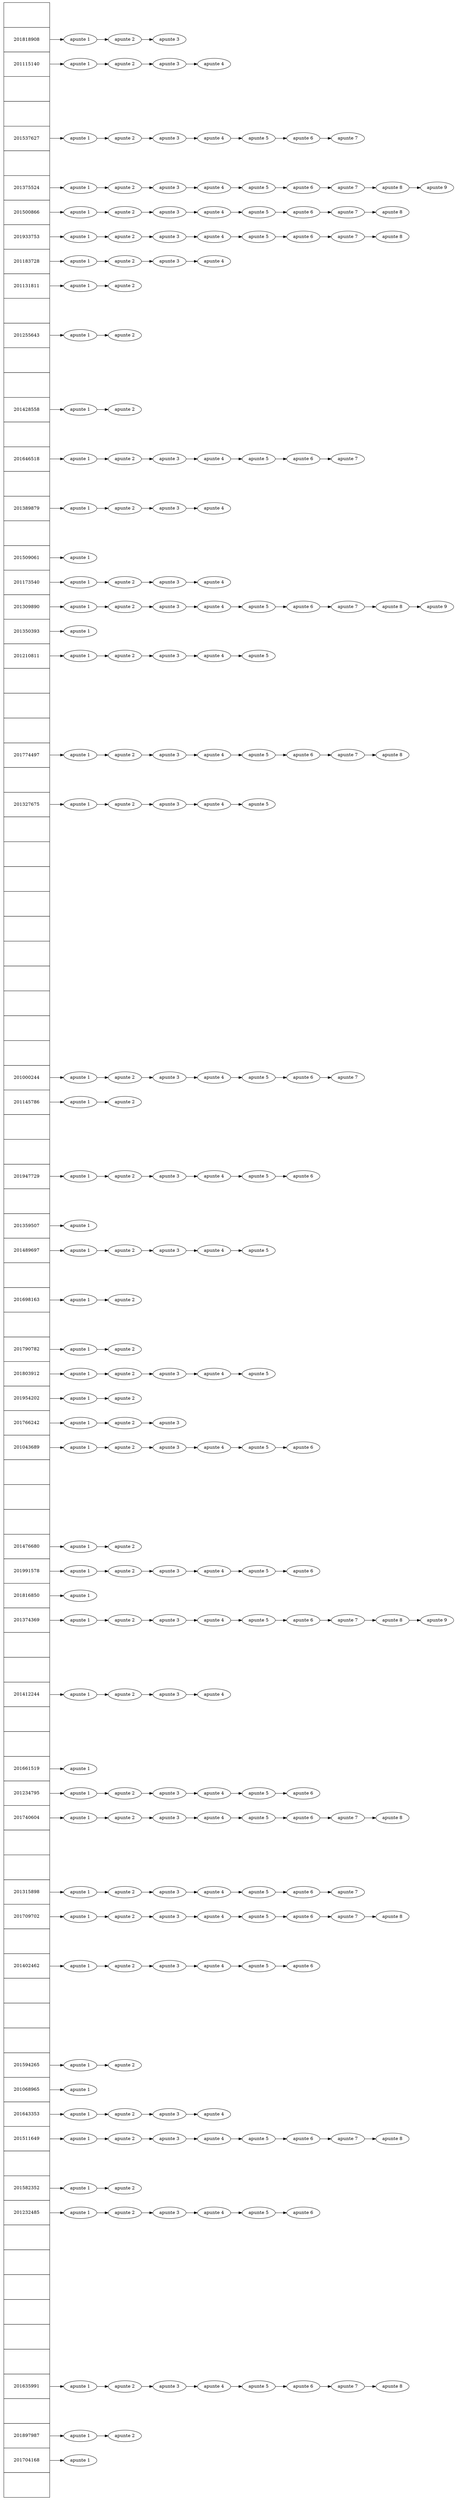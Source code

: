 digraph G {
	graph [rankdir=LR]
	node [shape=plaintext]
	nodesep=0.5
	struct1 [label=<
        <TABLE BORDER="0" CELLBORDER="1" CELLSPACING="0" CELLPADDING="30">
        <TR>
            <TD PORT="f1"><BR/></TD>
        </TR>
        <TR>
            <TD PORT="f2">201818908</TD>
        </TR>
        <TR>
            <TD PORT="f3">201115140</TD>
        </TR>
        <TR>
            <TD PORT="f4"><BR/></TD>
        </TR>
        <TR>
            <TD PORT="f5"><BR/></TD>
        </TR>
        <TR>
            <TD PORT="f6">201537627</TD>
        </TR>
        <TR>
            <TD PORT="f7"><BR/></TD>
        </TR>
        <TR>
            <TD PORT="f8">201375524</TD>
        </TR>
        <TR>
            <TD PORT="f9">201500866</TD>
        </TR>
        <TR>
            <TD PORT="f10">201933753</TD>
        </TR>
        <TR>
            <TD PORT="f11">201183728</TD>
        </TR>
        <TR>
            <TD PORT="f12">201131811</TD>
        </TR>
        <TR>
            <TD PORT="f13"><BR/></TD>
        </TR>
        <TR>
            <TD PORT="f14">201255643</TD>
        </TR>
        <TR>
            <TD PORT="f15"><BR/></TD>
        </TR>
        <TR>
            <TD PORT="f16"><BR/></TD>
        </TR>
        <TR>
            <TD PORT="f17">201428558</TD>
        </TR>
        <TR>
            <TD PORT="f18"><BR/></TD>
        </TR>
        <TR>
            <TD PORT="f19">201646518</TD>
        </TR>
        <TR>
            <TD PORT="f20"><BR/></TD>
        </TR>
        <TR>
            <TD PORT="f21">201389879</TD>
        </TR>
        <TR>
            <TD PORT="f22"><BR/></TD>
        </TR>
        <TR>
            <TD PORT="f23">201509061</TD>
        </TR>
        <TR>
            <TD PORT="f24">201173540</TD>
        </TR>
        <TR>
            <TD PORT="f25">201309890</TD>
        </TR>
        <TR>
            <TD PORT="f26">201350393</TD>
        </TR>
        <TR>
            <TD PORT="f27">201210811</TD>
        </TR>
        <TR>
            <TD PORT="f28"><BR/></TD>
        </TR>
        <TR>
            <TD PORT="f29"><BR/></TD>
        </TR>
        <TR>
            <TD PORT="f30"><BR/></TD>
        </TR>
        <TR>
            <TD PORT="f31">201774497</TD>
        </TR>
        <TR>
            <TD PORT="f32"><BR/></TD>
        </TR>
        <TR>
            <TD PORT="f33">201327675</TD>
        </TR>
        <TR>
            <TD PORT="f34"><BR/></TD>
        </TR>
        <TR>
            <TD PORT="f35"><BR/></TD>
        </TR>
        <TR>
            <TD PORT="f36"><BR/></TD>
        </TR>
        <TR>
            <TD PORT="f37"><BR/></TD>
        </TR>
        <TR>
            <TD PORT="f38"><BR/></TD>
        </TR>
        <TR>
            <TD PORT="f39"><BR/></TD>
        </TR>
        <TR>
            <TD PORT="f40"><BR/></TD>
        </TR>
        <TR>
            <TD PORT="f41"><BR/></TD>
        </TR>
        <TR>
            <TD PORT="f42"><BR/></TD>
        </TR>
        <TR>
            <TD PORT="f43"><BR/></TD>
        </TR>
        <TR>
            <TD PORT="f44">201000244</TD>
        </TR>
        <TR>
            <TD PORT="f45">201145786</TD>
        </TR>
        <TR>
            <TD PORT="f46"><BR/></TD>
        </TR>
        <TR>
            <TD PORT="f47"><BR/></TD>
        </TR>
        <TR>
            <TD PORT="f48">201947729</TD>
        </TR>
        <TR>
            <TD PORT="f49"><BR/></TD>
        </TR>
        <TR>
            <TD PORT="f50">201359507</TD>
        </TR>
        <TR>
            <TD PORT="f51">201489697</TD>
        </TR>
        <TR>
            <TD PORT="f52"><BR/></TD>
        </TR>
        <TR>
            <TD PORT="f53">201698163</TD>
        </TR>
        <TR>
            <TD PORT="f54"><BR/></TD>
        </TR>
        <TR>
            <TD PORT="f55">201790782</TD>
        </TR>
        <TR>
            <TD PORT="f56">201803912</TD>
        </TR>
        <TR>
            <TD PORT="f57">201954202</TD>
        </TR>
        <TR>
            <TD PORT="f58">201766242</TD>
        </TR>
        <TR>
            <TD PORT="f59">201043689</TD>
        </TR>
        <TR>
            <TD PORT="f60"><BR/></TD>
        </TR>
        <TR>
            <TD PORT="f61"><BR/></TD>
        </TR>
        <TR>
            <TD PORT="f62"><BR/></TD>
        </TR>
        <TR>
            <TD PORT="f63">201476680</TD>
        </TR>
        <TR>
            <TD PORT="f64">201991578</TD>
        </TR>
        <TR>
            <TD PORT="f65">201816850</TD>
        </TR>
        <TR>
            <TD PORT="f66">201374369</TD>
        </TR>
        <TR>
            <TD PORT="f67"><BR/></TD>
        </TR>
        <TR>
            <TD PORT="f68"><BR/></TD>
        </TR>
        <TR>
            <TD PORT="f69">201412244</TD>
        </TR>
        <TR>
            <TD PORT="f70"><BR/></TD>
        </TR>
        <TR>
            <TD PORT="f71"><BR/></TD>
        </TR>
        <TR>
            <TD PORT="f72">201661519</TD>
        </TR>
        <TR>
            <TD PORT="f73">201234795</TD>
        </TR>
        <TR>
            <TD PORT="f74">201740604</TD>
        </TR>
        <TR>
            <TD PORT="f75"><BR/></TD>
        </TR>
        <TR>
            <TD PORT="f76"><BR/></TD>
        </TR>
        <TR>
            <TD PORT="f77">201315898</TD>
        </TR>
        <TR>
            <TD PORT="f78">201709702</TD>
        </TR>
        <TR>
            <TD PORT="f79"><BR/></TD>
        </TR>
        <TR>
            <TD PORT="f80">201402462</TD>
        </TR>
        <TR>
            <TD PORT="f81"><BR/></TD>
        </TR>
        <TR>
            <TD PORT="f82"><BR/></TD>
        </TR>
        <TR>
            <TD PORT="f83"><BR/></TD>
        </TR>
        <TR>
            <TD PORT="f84">201594265</TD>
        </TR>
        <TR>
            <TD PORT="f85">201068965</TD>
        </TR>
        <TR>
            <TD PORT="f86">201643353</TD>
        </TR>
        <TR>
            <TD PORT="f87">201511649</TD>
        </TR>
        <TR>
            <TD PORT="f88"><BR/></TD>
        </TR>
        <TR>
            <TD PORT="f89">201582352</TD>
        </TR>
        <TR>
            <TD PORT="f90">201232485</TD>
        </TR>
        <TR>
            <TD PORT="f91"><BR/></TD>
        </TR>
        <TR>
            <TD PORT="f92"><BR/></TD>
        </TR>
        <TR>
            <TD PORT="f93"><BR/></TD>
        </TR>
        <TR>
            <TD PORT="f94"><BR/></TD>
        </TR>
        <TR>
            <TD PORT="f95"><BR/></TD>
        </TR>
        <TR>
            <TD PORT="f96"><BR/></TD>
        </TR>
        <TR>
            <TD PORT="f97">201635991</TD>
        </TR>
        <TR>
            <TD PORT="f98"><BR/></TD>
        </TR>
        <TR>
            <TD PORT="f99">201897987</TD>
        </TR>
        <TR>
            <TD PORT="f100">201704168</TD>
        </TR>
        <TR>
            <TD PORT="f101"><BR/></TD>
        </TR>
    </TABLE>>]
	node [shape=ellipse]
	nodo_f21 [label="apunte 1"]
	struct1:f2 -> nodo_f21
	nodo_f22 [label="apunte 2"]
	nodo_f21 -> nodo_f22
	nodo_f23 [label="apunte 3"]
	nodo_f22 -> nodo_f23
	nodo_f31 [label="apunte 1"]
	struct1:f3 -> nodo_f31
	nodo_f32 [label="apunte 2"]
	nodo_f31 -> nodo_f32
	nodo_f33 [label="apunte 3"]
	nodo_f32 -> nodo_f33
	nodo_f34 [label="apunte 4"]
	nodo_f33 -> nodo_f34
	nodo_f61 [label="apunte 1"]
	struct1:f6 -> nodo_f61
	nodo_f62 [label="apunte 2"]
	nodo_f61 -> nodo_f62
	nodo_f63 [label="apunte 3"]
	nodo_f62 -> nodo_f63
	nodo_f64 [label="apunte 4"]
	nodo_f63 -> nodo_f64
	nodo_f65 [label="apunte 5"]
	nodo_f64 -> nodo_f65
	nodo_f66 [label="apunte 6"]
	nodo_f65 -> nodo_f66
	nodo_f67 [label="apunte 7"]
	nodo_f66 -> nodo_f67
	nodo_f81 [label="apunte 1"]
	struct1:f8 -> nodo_f81
	nodo_f82 [label="apunte 2"]
	nodo_f81 -> nodo_f82
	nodo_f83 [label="apunte 3"]
	nodo_f82 -> nodo_f83
	nodo_f84 [label="apunte 4"]
	nodo_f83 -> nodo_f84
	nodo_f85 [label="apunte 5"]
	nodo_f84 -> nodo_f85
	nodo_f86 [label="apunte 6"]
	nodo_f85 -> nodo_f86
	nodo_f87 [label="apunte 7"]
	nodo_f86 -> nodo_f87
	nodo_f88 [label="apunte 8"]
	nodo_f87 -> nodo_f88
	nodo_f89 [label="apunte 9"]
	nodo_f88 -> nodo_f89
	nodo_f91 [label="apunte 1"]
	struct1:f9 -> nodo_f91
	nodo_f92 [label="apunte 2"]
	nodo_f91 -> nodo_f92
	nodo_f93 [label="apunte 3"]
	nodo_f92 -> nodo_f93
	nodo_f94 [label="apunte 4"]
	nodo_f93 -> nodo_f94
	nodo_f95 [label="apunte 5"]
	nodo_f94 -> nodo_f95
	nodo_f96 [label="apunte 6"]
	nodo_f95 -> nodo_f96
	nodo_f97 [label="apunte 7"]
	nodo_f96 -> nodo_f97
	nodo_f98 [label="apunte 8"]
	nodo_f97 -> nodo_f98
	nodo_f101 [label="apunte 1"]
	struct1:f10 -> nodo_f101
	nodo_f102 [label="apunte 2"]
	nodo_f101 -> nodo_f102
	nodo_f103 [label="apunte 3"]
	nodo_f102 -> nodo_f103
	nodo_f104 [label="apunte 4"]
	nodo_f103 -> nodo_f104
	nodo_f105 [label="apunte 5"]
	nodo_f104 -> nodo_f105
	nodo_f106 [label="apunte 6"]
	nodo_f105 -> nodo_f106
	nodo_f107 [label="apunte 7"]
	nodo_f106 -> nodo_f107
	nodo_f108 [label="apunte 8"]
	nodo_f107 -> nodo_f108
	nodo_f111 [label="apunte 1"]
	struct1:f11 -> nodo_f111
	nodo_f112 [label="apunte 2"]
	nodo_f111 -> nodo_f112
	nodo_f113 [label="apunte 3"]
	nodo_f112 -> nodo_f113
	nodo_f114 [label="apunte 4"]
	nodo_f113 -> nodo_f114
	nodo_f121 [label="apunte 1"]
	struct1:f12 -> nodo_f121
	nodo_f122 [label="apunte 2"]
	nodo_f121 -> nodo_f122
	nodo_f141 [label="apunte 1"]
	struct1:f14 -> nodo_f141
	nodo_f142 [label="apunte 2"]
	nodo_f141 -> nodo_f142
	nodo_f171 [label="apunte 1"]
	struct1:f17 -> nodo_f171
	nodo_f172 [label="apunte 2"]
	nodo_f171 -> nodo_f172
	nodo_f191 [label="apunte 1"]
	struct1:f19 -> nodo_f191
	nodo_f192 [label="apunte 2"]
	nodo_f191 -> nodo_f192
	nodo_f193 [label="apunte 3"]
	nodo_f192 -> nodo_f193
	nodo_f194 [label="apunte 4"]
	nodo_f193 -> nodo_f194
	nodo_f195 [label="apunte 5"]
	nodo_f194 -> nodo_f195
	nodo_f196 [label="apunte 6"]
	nodo_f195 -> nodo_f196
	nodo_f197 [label="apunte 7"]
	nodo_f196 -> nodo_f197
	nodo_f211 [label="apunte 1"]
	struct1:f21 -> nodo_f211
	nodo_f212 [label="apunte 2"]
	nodo_f211 -> nodo_f212
	nodo_f213 [label="apunte 3"]
	nodo_f212 -> nodo_f213
	nodo_f214 [label="apunte 4"]
	nodo_f213 -> nodo_f214
	nodo_f231 [label="apunte 1"]
	struct1:f23 -> nodo_f231
	nodo_f241 [label="apunte 1"]
	struct1:f24 -> nodo_f241
	nodo_f242 [label="apunte 2"]
	nodo_f241 -> nodo_f242
	nodo_f243 [label="apunte 3"]
	nodo_f242 -> nodo_f243
	nodo_f244 [label="apunte 4"]
	nodo_f243 -> nodo_f244
	nodo_f251 [label="apunte 1"]
	struct1:f25 -> nodo_f251
	nodo_f252 [label="apunte 2"]
	nodo_f251 -> nodo_f252
	nodo_f253 [label="apunte 3"]
	nodo_f252 -> nodo_f253
	nodo_f254 [label="apunte 4"]
	nodo_f253 -> nodo_f254
	nodo_f255 [label="apunte 5"]
	nodo_f254 -> nodo_f255
	nodo_f256 [label="apunte 6"]
	nodo_f255 -> nodo_f256
	nodo_f257 [label="apunte 7"]
	nodo_f256 -> nodo_f257
	nodo_f258 [label="apunte 8"]
	nodo_f257 -> nodo_f258
	nodo_f259 [label="apunte 9"]
	nodo_f258 -> nodo_f259
	nodo_f261 [label="apunte 1"]
	struct1:f26 -> nodo_f261
	nodo_f271 [label="apunte 1"]
	struct1:f27 -> nodo_f271
	nodo_f272 [label="apunte 2"]
	nodo_f271 -> nodo_f272
	nodo_f273 [label="apunte 3"]
	nodo_f272 -> nodo_f273
	nodo_f274 [label="apunte 4"]
	nodo_f273 -> nodo_f274
	nodo_f275 [label="apunte 5"]
	nodo_f274 -> nodo_f275
	nodo_f311 [label="apunte 1"]
	struct1:f31 -> nodo_f311
	nodo_f312 [label="apunte 2"]
	nodo_f311 -> nodo_f312
	nodo_f313 [label="apunte 3"]
	nodo_f312 -> nodo_f313
	nodo_f314 [label="apunte 4"]
	nodo_f313 -> nodo_f314
	nodo_f315 [label="apunte 5"]
	nodo_f314 -> nodo_f315
	nodo_f316 [label="apunte 6"]
	nodo_f315 -> nodo_f316
	nodo_f317 [label="apunte 7"]
	nodo_f316 -> nodo_f317
	nodo_f318 [label="apunte 8"]
	nodo_f317 -> nodo_f318
	nodo_f331 [label="apunte 1"]
	struct1:f33 -> nodo_f331
	nodo_f332 [label="apunte 2"]
	nodo_f331 -> nodo_f332
	nodo_f333 [label="apunte 3"]
	nodo_f332 -> nodo_f333
	nodo_f334 [label="apunte 4"]
	nodo_f333 -> nodo_f334
	nodo_f335 [label="apunte 5"]
	nodo_f334 -> nodo_f335
	nodo_f441 [label="apunte 1"]
	struct1:f44 -> nodo_f441
	nodo_f442 [label="apunte 2"]
	nodo_f441 -> nodo_f442
	nodo_f443 [label="apunte 3"]
	nodo_f442 -> nodo_f443
	nodo_f444 [label="apunte 4"]
	nodo_f443 -> nodo_f444
	nodo_f445 [label="apunte 5"]
	nodo_f444 -> nodo_f445
	nodo_f446 [label="apunte 6"]
	nodo_f445 -> nodo_f446
	nodo_f447 [label="apunte 7"]
	nodo_f446 -> nodo_f447
	nodo_f451 [label="apunte 1"]
	struct1:f45 -> nodo_f451
	nodo_f452 [label="apunte 2"]
	nodo_f451 -> nodo_f452
	nodo_f481 [label="apunte 1"]
	struct1:f48 -> nodo_f481
	nodo_f482 [label="apunte 2"]
	nodo_f481 -> nodo_f482
	nodo_f483 [label="apunte 3"]
	nodo_f482 -> nodo_f483
	nodo_f484 [label="apunte 4"]
	nodo_f483 -> nodo_f484
	nodo_f485 [label="apunte 5"]
	nodo_f484 -> nodo_f485
	nodo_f486 [label="apunte 6"]
	nodo_f485 -> nodo_f486
	nodo_f501 [label="apunte 1"]
	struct1:f50 -> nodo_f501
	nodo_f511 [label="apunte 1"]
	struct1:f51 -> nodo_f511
	nodo_f512 [label="apunte 2"]
	nodo_f511 -> nodo_f512
	nodo_f513 [label="apunte 3"]
	nodo_f512 -> nodo_f513
	nodo_f514 [label="apunte 4"]
	nodo_f513 -> nodo_f514
	nodo_f515 [label="apunte 5"]
	nodo_f514 -> nodo_f515
	nodo_f531 [label="apunte 1"]
	struct1:f53 -> nodo_f531
	nodo_f532 [label="apunte 2"]
	nodo_f531 -> nodo_f532
	nodo_f551 [label="apunte 1"]
	struct1:f55 -> nodo_f551
	nodo_f552 [label="apunte 2"]
	nodo_f551 -> nodo_f552
	nodo_f561 [label="apunte 1"]
	struct1:f56 -> nodo_f561
	nodo_f562 [label="apunte 2"]
	nodo_f561 -> nodo_f562
	nodo_f563 [label="apunte 3"]
	nodo_f562 -> nodo_f563
	nodo_f564 [label="apunte 4"]
	nodo_f563 -> nodo_f564
	nodo_f565 [label="apunte 5"]
	nodo_f564 -> nodo_f565
	nodo_f571 [label="apunte 1"]
	struct1:f57 -> nodo_f571
	nodo_f572 [label="apunte 2"]
	nodo_f571 -> nodo_f572
	nodo_f581 [label="apunte 1"]
	struct1:f58 -> nodo_f581
	nodo_f582 [label="apunte 2"]
	nodo_f581 -> nodo_f582
	nodo_f583 [label="apunte 3"]
	nodo_f582 -> nodo_f583
	nodo_f591 [label="apunte 1"]
	struct1:f59 -> nodo_f591
	nodo_f592 [label="apunte 2"]
	nodo_f591 -> nodo_f592
	nodo_f593 [label="apunte 3"]
	nodo_f592 -> nodo_f593
	nodo_f594 [label="apunte 4"]
	nodo_f593 -> nodo_f594
	nodo_f595 [label="apunte 5"]
	nodo_f594 -> nodo_f595
	nodo_f596 [label="apunte 6"]
	nodo_f595 -> nodo_f596
	nodo_f631 [label="apunte 1"]
	struct1:f63 -> nodo_f631
	nodo_f632 [label="apunte 2"]
	nodo_f631 -> nodo_f632
	nodo_f641 [label="apunte 1"]
	struct1:f64 -> nodo_f641
	nodo_f642 [label="apunte 2"]
	nodo_f641 -> nodo_f642
	nodo_f643 [label="apunte 3"]
	nodo_f642 -> nodo_f643
	nodo_f644 [label="apunte 4"]
	nodo_f643 -> nodo_f644
	nodo_f645 [label="apunte 5"]
	nodo_f644 -> nodo_f645
	nodo_f646 [label="apunte 6"]
	nodo_f645 -> nodo_f646
	nodo_f651 [label="apunte 1"]
	struct1:f65 -> nodo_f651
	nodo_f661 [label="apunte 1"]
	struct1:f66 -> nodo_f661
	nodo_f662 [label="apunte 2"]
	nodo_f661 -> nodo_f662
	nodo_f663 [label="apunte 3"]
	nodo_f662 -> nodo_f663
	nodo_f664 [label="apunte 4"]
	nodo_f663 -> nodo_f664
	nodo_f665 [label="apunte 5"]
	nodo_f664 -> nodo_f665
	nodo_f666 [label="apunte 6"]
	nodo_f665 -> nodo_f666
	nodo_f667 [label="apunte 7"]
	nodo_f666 -> nodo_f667
	nodo_f668 [label="apunte 8"]
	nodo_f667 -> nodo_f668
	nodo_f669 [label="apunte 9"]
	nodo_f668 -> nodo_f669
	nodo_f691 [label="apunte 1"]
	struct1:f69 -> nodo_f691
	nodo_f692 [label="apunte 2"]
	nodo_f691 -> nodo_f692
	nodo_f693 [label="apunte 3"]
	nodo_f692 -> nodo_f693
	nodo_f694 [label="apunte 4"]
	nodo_f693 -> nodo_f694
	nodo_f721 [label="apunte 1"]
	struct1:f72 -> nodo_f721
	nodo_f731 [label="apunte 1"]
	struct1:f73 -> nodo_f731
	nodo_f732 [label="apunte 2"]
	nodo_f731 -> nodo_f732
	nodo_f733 [label="apunte 3"]
	nodo_f732 -> nodo_f733
	nodo_f734 [label="apunte 4"]
	nodo_f733 -> nodo_f734
	nodo_f735 [label="apunte 5"]
	nodo_f734 -> nodo_f735
	nodo_f736 [label="apunte 6"]
	nodo_f735 -> nodo_f736
	nodo_f741 [label="apunte 1"]
	struct1:f74 -> nodo_f741
	nodo_f742 [label="apunte 2"]
	nodo_f741 -> nodo_f742
	nodo_f743 [label="apunte 3"]
	nodo_f742 -> nodo_f743
	nodo_f744 [label="apunte 4"]
	nodo_f743 -> nodo_f744
	nodo_f745 [label="apunte 5"]
	nodo_f744 -> nodo_f745
	nodo_f746 [label="apunte 6"]
	nodo_f745 -> nodo_f746
	nodo_f747 [label="apunte 7"]
	nodo_f746 -> nodo_f747
	nodo_f748 [label="apunte 8"]
	nodo_f747 -> nodo_f748
	nodo_f771 [label="apunte 1"]
	struct1:f77 -> nodo_f771
	nodo_f772 [label="apunte 2"]
	nodo_f771 -> nodo_f772
	nodo_f773 [label="apunte 3"]
	nodo_f772 -> nodo_f773
	nodo_f774 [label="apunte 4"]
	nodo_f773 -> nodo_f774
	nodo_f775 [label="apunte 5"]
	nodo_f774 -> nodo_f775
	nodo_f776 [label="apunte 6"]
	nodo_f775 -> nodo_f776
	nodo_f777 [label="apunte 7"]
	nodo_f776 -> nodo_f777
	nodo_f781 [label="apunte 1"]
	struct1:f78 -> nodo_f781
	nodo_f782 [label="apunte 2"]
	nodo_f781 -> nodo_f782
	nodo_f783 [label="apunte 3"]
	nodo_f782 -> nodo_f783
	nodo_f784 [label="apunte 4"]
	nodo_f783 -> nodo_f784
	nodo_f785 [label="apunte 5"]
	nodo_f784 -> nodo_f785
	nodo_f786 [label="apunte 6"]
	nodo_f785 -> nodo_f786
	nodo_f787 [label="apunte 7"]
	nodo_f786 -> nodo_f787
	nodo_f788 [label="apunte 8"]
	nodo_f787 -> nodo_f788
	nodo_f801 [label="apunte 1"]
	struct1:f80 -> nodo_f801
	nodo_f802 [label="apunte 2"]
	nodo_f801 -> nodo_f802
	nodo_f803 [label="apunte 3"]
	nodo_f802 -> nodo_f803
	nodo_f804 [label="apunte 4"]
	nodo_f803 -> nodo_f804
	nodo_f805 [label="apunte 5"]
	nodo_f804 -> nodo_f805
	nodo_f806 [label="apunte 6"]
	nodo_f805 -> nodo_f806
	nodo_f841 [label="apunte 1"]
	struct1:f84 -> nodo_f841
	nodo_f842 [label="apunte 2"]
	nodo_f841 -> nodo_f842
	nodo_f851 [label="apunte 1"]
	struct1:f85 -> nodo_f851
	nodo_f861 [label="apunte 1"]
	struct1:f86 -> nodo_f861
	nodo_f862 [label="apunte 2"]
	nodo_f861 -> nodo_f862
	nodo_f863 [label="apunte 3"]
	nodo_f862 -> nodo_f863
	nodo_f864 [label="apunte 4"]
	nodo_f863 -> nodo_f864
	nodo_f871 [label="apunte 1"]
	struct1:f87 -> nodo_f871
	nodo_f872 [label="apunte 2"]
	nodo_f871 -> nodo_f872
	nodo_f873 [label="apunte 3"]
	nodo_f872 -> nodo_f873
	nodo_f874 [label="apunte 4"]
	nodo_f873 -> nodo_f874
	nodo_f875 [label="apunte 5"]
	nodo_f874 -> nodo_f875
	nodo_f876 [label="apunte 6"]
	nodo_f875 -> nodo_f876
	nodo_f877 [label="apunte 7"]
	nodo_f876 -> nodo_f877
	nodo_f878 [label="apunte 8"]
	nodo_f877 -> nodo_f878
	nodo_f891 [label="apunte 1"]
	struct1:f89 -> nodo_f891
	nodo_f892 [label="apunte 2"]
	nodo_f891 -> nodo_f892
	nodo_f901 [label="apunte 1"]
	struct1:f90 -> nodo_f901
	nodo_f902 [label="apunte 2"]
	nodo_f901 -> nodo_f902
	nodo_f903 [label="apunte 3"]
	nodo_f902 -> nodo_f903
	nodo_f904 [label="apunte 4"]
	nodo_f903 -> nodo_f904
	nodo_f905 [label="apunte 5"]
	nodo_f904 -> nodo_f905
	nodo_f906 [label="apunte 6"]
	nodo_f905 -> nodo_f906
	nodo_f971 [label="apunte 1"]
	struct1:f97 -> nodo_f971
	nodo_f972 [label="apunte 2"]
	nodo_f971 -> nodo_f972
	nodo_f973 [label="apunte 3"]
	nodo_f972 -> nodo_f973
	nodo_f974 [label="apunte 4"]
	nodo_f973 -> nodo_f974
	nodo_f975 [label="apunte 5"]
	nodo_f974 -> nodo_f975
	nodo_f976 [label="apunte 6"]
	nodo_f975 -> nodo_f976
	nodo_f977 [label="apunte 7"]
	nodo_f976 -> nodo_f977
	nodo_f978 [label="apunte 8"]
	nodo_f977 -> nodo_f978
	nodo_f991 [label="apunte 1"]
	struct1:f99 -> nodo_f991
	nodo_f992 [label="apunte 2"]
	nodo_f991 -> nodo_f992
	nodo_f1001 [label="apunte 1"]
	struct1:f100 -> nodo_f1001
}

